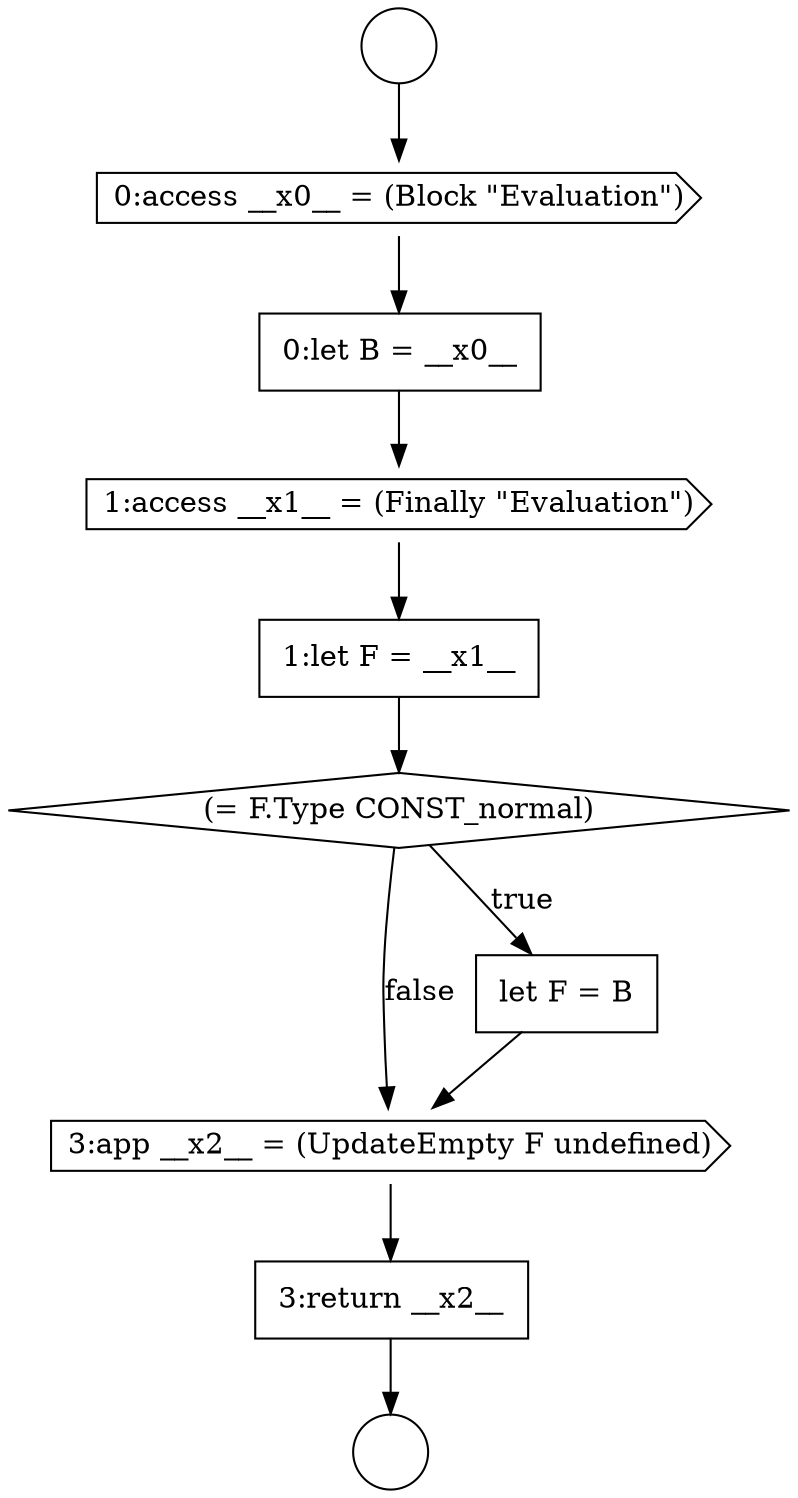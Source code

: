 digraph {
  node7748 [shape=circle label=" " color="black" fillcolor="white" style=filled]
  node7754 [shape=diamond, label=<<font color="black">(= F.Type CONST_normal)</font>> color="black" fillcolor="white" style=filled]
  node7757 [shape=none, margin=0, label=<<font color="black">
    <table border="0" cellborder="1" cellspacing="0" cellpadding="10">
      <tr><td align="left">3:return __x2__</td></tr>
    </table>
  </font>> color="black" fillcolor="white" style=filled]
  node7750 [shape=cds, label=<<font color="black">0:access __x0__ = (Block &quot;Evaluation&quot;)</font>> color="black" fillcolor="white" style=filled]
  node7749 [shape=circle label=" " color="black" fillcolor="white" style=filled]
  node7753 [shape=none, margin=0, label=<<font color="black">
    <table border="0" cellborder="1" cellspacing="0" cellpadding="10">
      <tr><td align="left">1:let F = __x1__</td></tr>
    </table>
  </font>> color="black" fillcolor="white" style=filled]
  node7751 [shape=none, margin=0, label=<<font color="black">
    <table border="0" cellborder="1" cellspacing="0" cellpadding="10">
      <tr><td align="left">0:let B = __x0__</td></tr>
    </table>
  </font>> color="black" fillcolor="white" style=filled]
  node7756 [shape=cds, label=<<font color="black">3:app __x2__ = (UpdateEmpty F undefined)</font>> color="black" fillcolor="white" style=filled]
  node7752 [shape=cds, label=<<font color="black">1:access __x1__ = (Finally &quot;Evaluation&quot;)</font>> color="black" fillcolor="white" style=filled]
  node7755 [shape=none, margin=0, label=<<font color="black">
    <table border="0" cellborder="1" cellspacing="0" cellpadding="10">
      <tr><td align="left">let F = B</td></tr>
    </table>
  </font>> color="black" fillcolor="white" style=filled]
  node7757 -> node7749 [ color="black"]
  node7756 -> node7757 [ color="black"]
  node7750 -> node7751 [ color="black"]
  node7754 -> node7755 [label=<<font color="black">true</font>> color="black"]
  node7754 -> node7756 [label=<<font color="black">false</font>> color="black"]
  node7755 -> node7756 [ color="black"]
  node7752 -> node7753 [ color="black"]
  node7753 -> node7754 [ color="black"]
  node7751 -> node7752 [ color="black"]
  node7748 -> node7750 [ color="black"]
}
